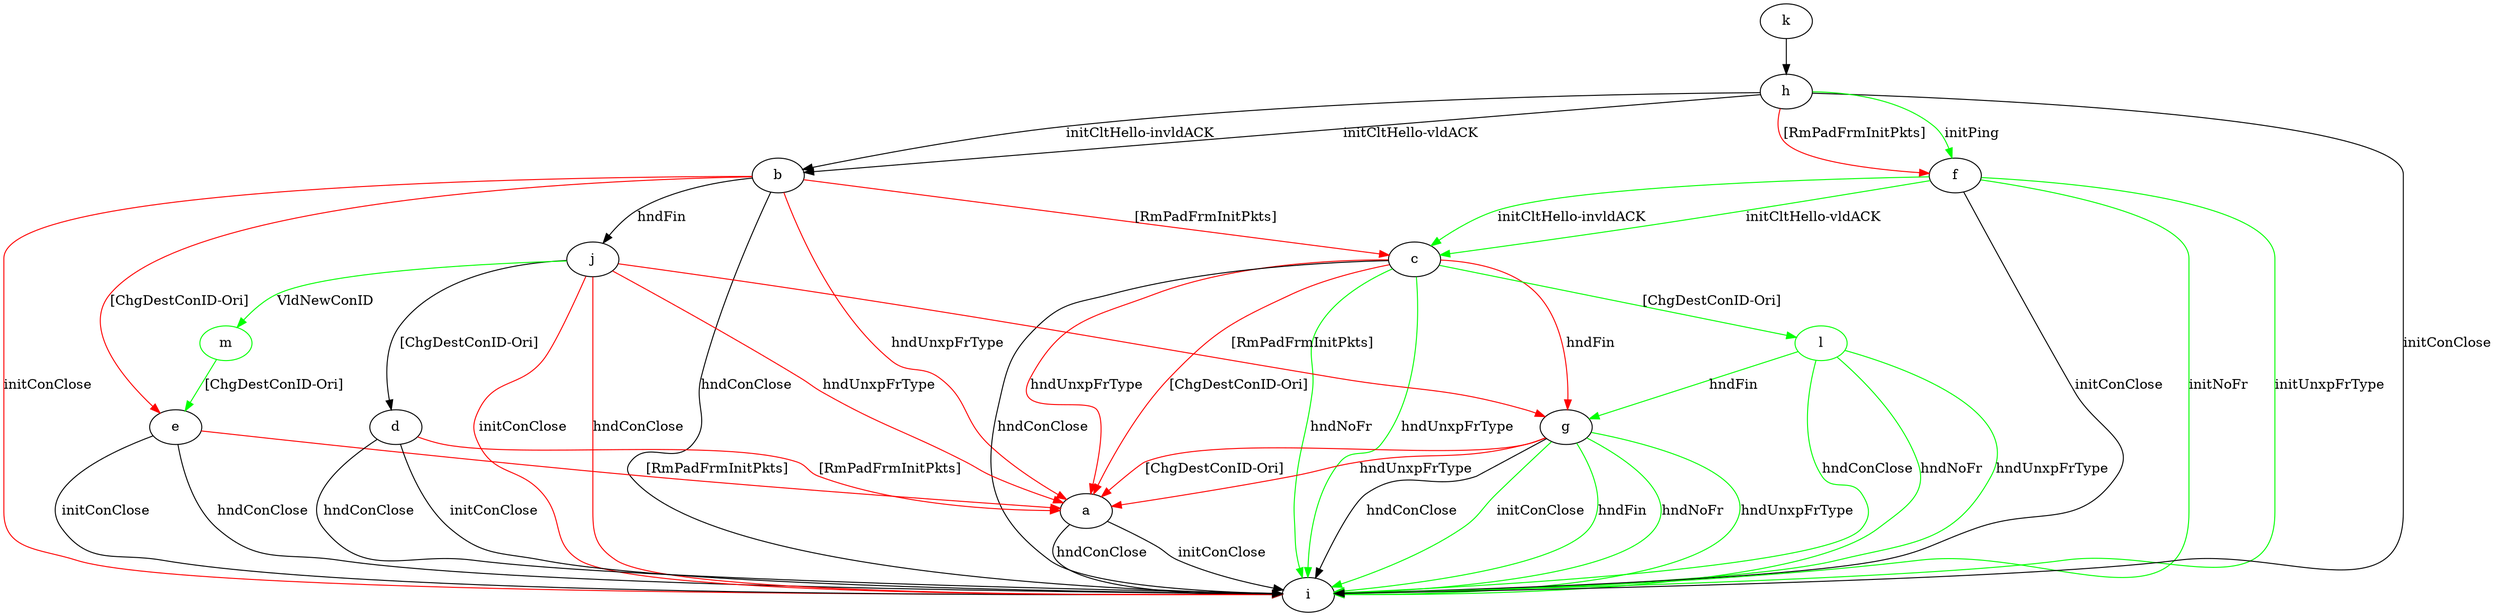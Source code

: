 digraph "" {
	a -> i	[key=0,
		label="initConClose "];
	a -> i	[key=1,
		label="hndConClose "];
	b -> a	[key=0,
		color=red,
		label="hndUnxpFrType "];
	b -> c	[key=0,
		color=red,
		label="[RmPadFrmInitPkts] "];
	b -> e	[key=0,
		color=red,
		label="[ChgDestConID-Ori] "];
	b -> i	[key=0,
		label="hndConClose "];
	b -> i	[key=1,
		color=red,
		label="initConClose "];
	b -> j	[key=0,
		label="hndFin "];
	c -> a	[key=0,
		color=red,
		label="hndUnxpFrType "];
	c -> a	[key=1,
		color=red,
		label="[ChgDestConID-Ori] "];
	c -> g	[key=0,
		color=red,
		label="hndFin "];
	c -> i	[key=0,
		label="hndConClose "];
	c -> i	[key=1,
		color=green,
		label="hndNoFr "];
	c -> i	[key=2,
		color=green,
		label="hndUnxpFrType "];
	l	[color=green];
	c -> l	[key=0,
		color=green,
		label="[ChgDestConID-Ori] "];
	d -> a	[key=0,
		color=red,
		label="[RmPadFrmInitPkts] "];
	d -> i	[key=0,
		label="initConClose "];
	d -> i	[key=1,
		label="hndConClose "];
	e -> a	[key=0,
		color=red,
		label="[RmPadFrmInitPkts] "];
	e -> i	[key=0,
		label="initConClose "];
	e -> i	[key=1,
		label="hndConClose "];
	f -> c	[key=0,
		color=green,
		label="initCltHello-vldACK "];
	f -> c	[key=1,
		color=green,
		label="initCltHello-invldACK "];
	f -> i	[key=0,
		label="initConClose "];
	f -> i	[key=1,
		color=green,
		label="initNoFr "];
	f -> i	[key=2,
		color=green,
		label="initUnxpFrType "];
	g -> a	[key=0,
		color=red,
		label="hndUnxpFrType "];
	g -> a	[key=1,
		color=red,
		label="[ChgDestConID-Ori] "];
	g -> i	[key=0,
		label="hndConClose "];
	g -> i	[key=1,
		color=green,
		label="initConClose "];
	g -> i	[key=2,
		color=green,
		label="hndFin "];
	g -> i	[key=3,
		color=green,
		label="hndNoFr "];
	g -> i	[key=4,
		color=green,
		label="hndUnxpFrType "];
	h -> b	[key=0,
		label="initCltHello-vldACK "];
	h -> b	[key=1,
		label="initCltHello-invldACK "];
	h -> f	[key=0,
		color=green,
		label="initPing "];
	h -> f	[key=1,
		color=red,
		label="[RmPadFrmInitPkts] "];
	h -> i	[key=0,
		label="initConClose "];
	j -> a	[key=0,
		color=red,
		label="hndUnxpFrType "];
	j -> d	[key=0,
		label="[ChgDestConID-Ori] "];
	j -> g	[key=0,
		color=red,
		label="[RmPadFrmInitPkts] "];
	j -> i	[key=0,
		color=red,
		label="initConClose "];
	j -> i	[key=1,
		color=red,
		label="hndConClose "];
	m	[color=green];
	j -> m	[key=0,
		color=green,
		label="VldNewConID "];
	k -> h	[key=0];
	l -> g	[key=0,
		color=green,
		label="hndFin "];
	l -> i	[key=0,
		color=green,
		label="hndConClose "];
	l -> i	[key=1,
		color=green,
		label="hndNoFr "];
	l -> i	[key=2,
		color=green,
		label="hndUnxpFrType "];
	m -> e	[key=0,
		color=green,
		label="[ChgDestConID-Ori] "];
}
